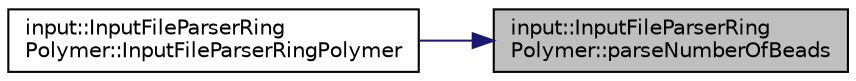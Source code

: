 digraph "input::InputFileParserRingPolymer::parseNumberOfBeads"
{
 // LATEX_PDF_SIZE
  edge [fontname="Helvetica",fontsize="10",labelfontname="Helvetica",labelfontsize="10"];
  node [fontname="Helvetica",fontsize="10",shape=record];
  rankdir="RL";
  Node1 [label="input::InputFileParserRing\lPolymer::parseNumberOfBeads",height=0.2,width=0.4,color="black", fillcolor="grey75", style="filled", fontcolor="black",tooltip="parse number of beads for ring polymer md"];
  Node1 -> Node2 [dir="back",color="midnightblue",fontsize="10",style="solid",fontname="Helvetica"];
  Node2 [label="input::InputFileParserRing\lPolymer::InputFileParserRingPolymer",height=0.2,width=0.4,color="black", fillcolor="white", style="filled",URL="$classinput_1_1InputFileParserRingPolymer.html#a8f4788c11af4ef214322c480dcd65584",tooltip="Construct a new InputFileParserRingPolymer:: InputFileParserRingPolymer object."];
}
